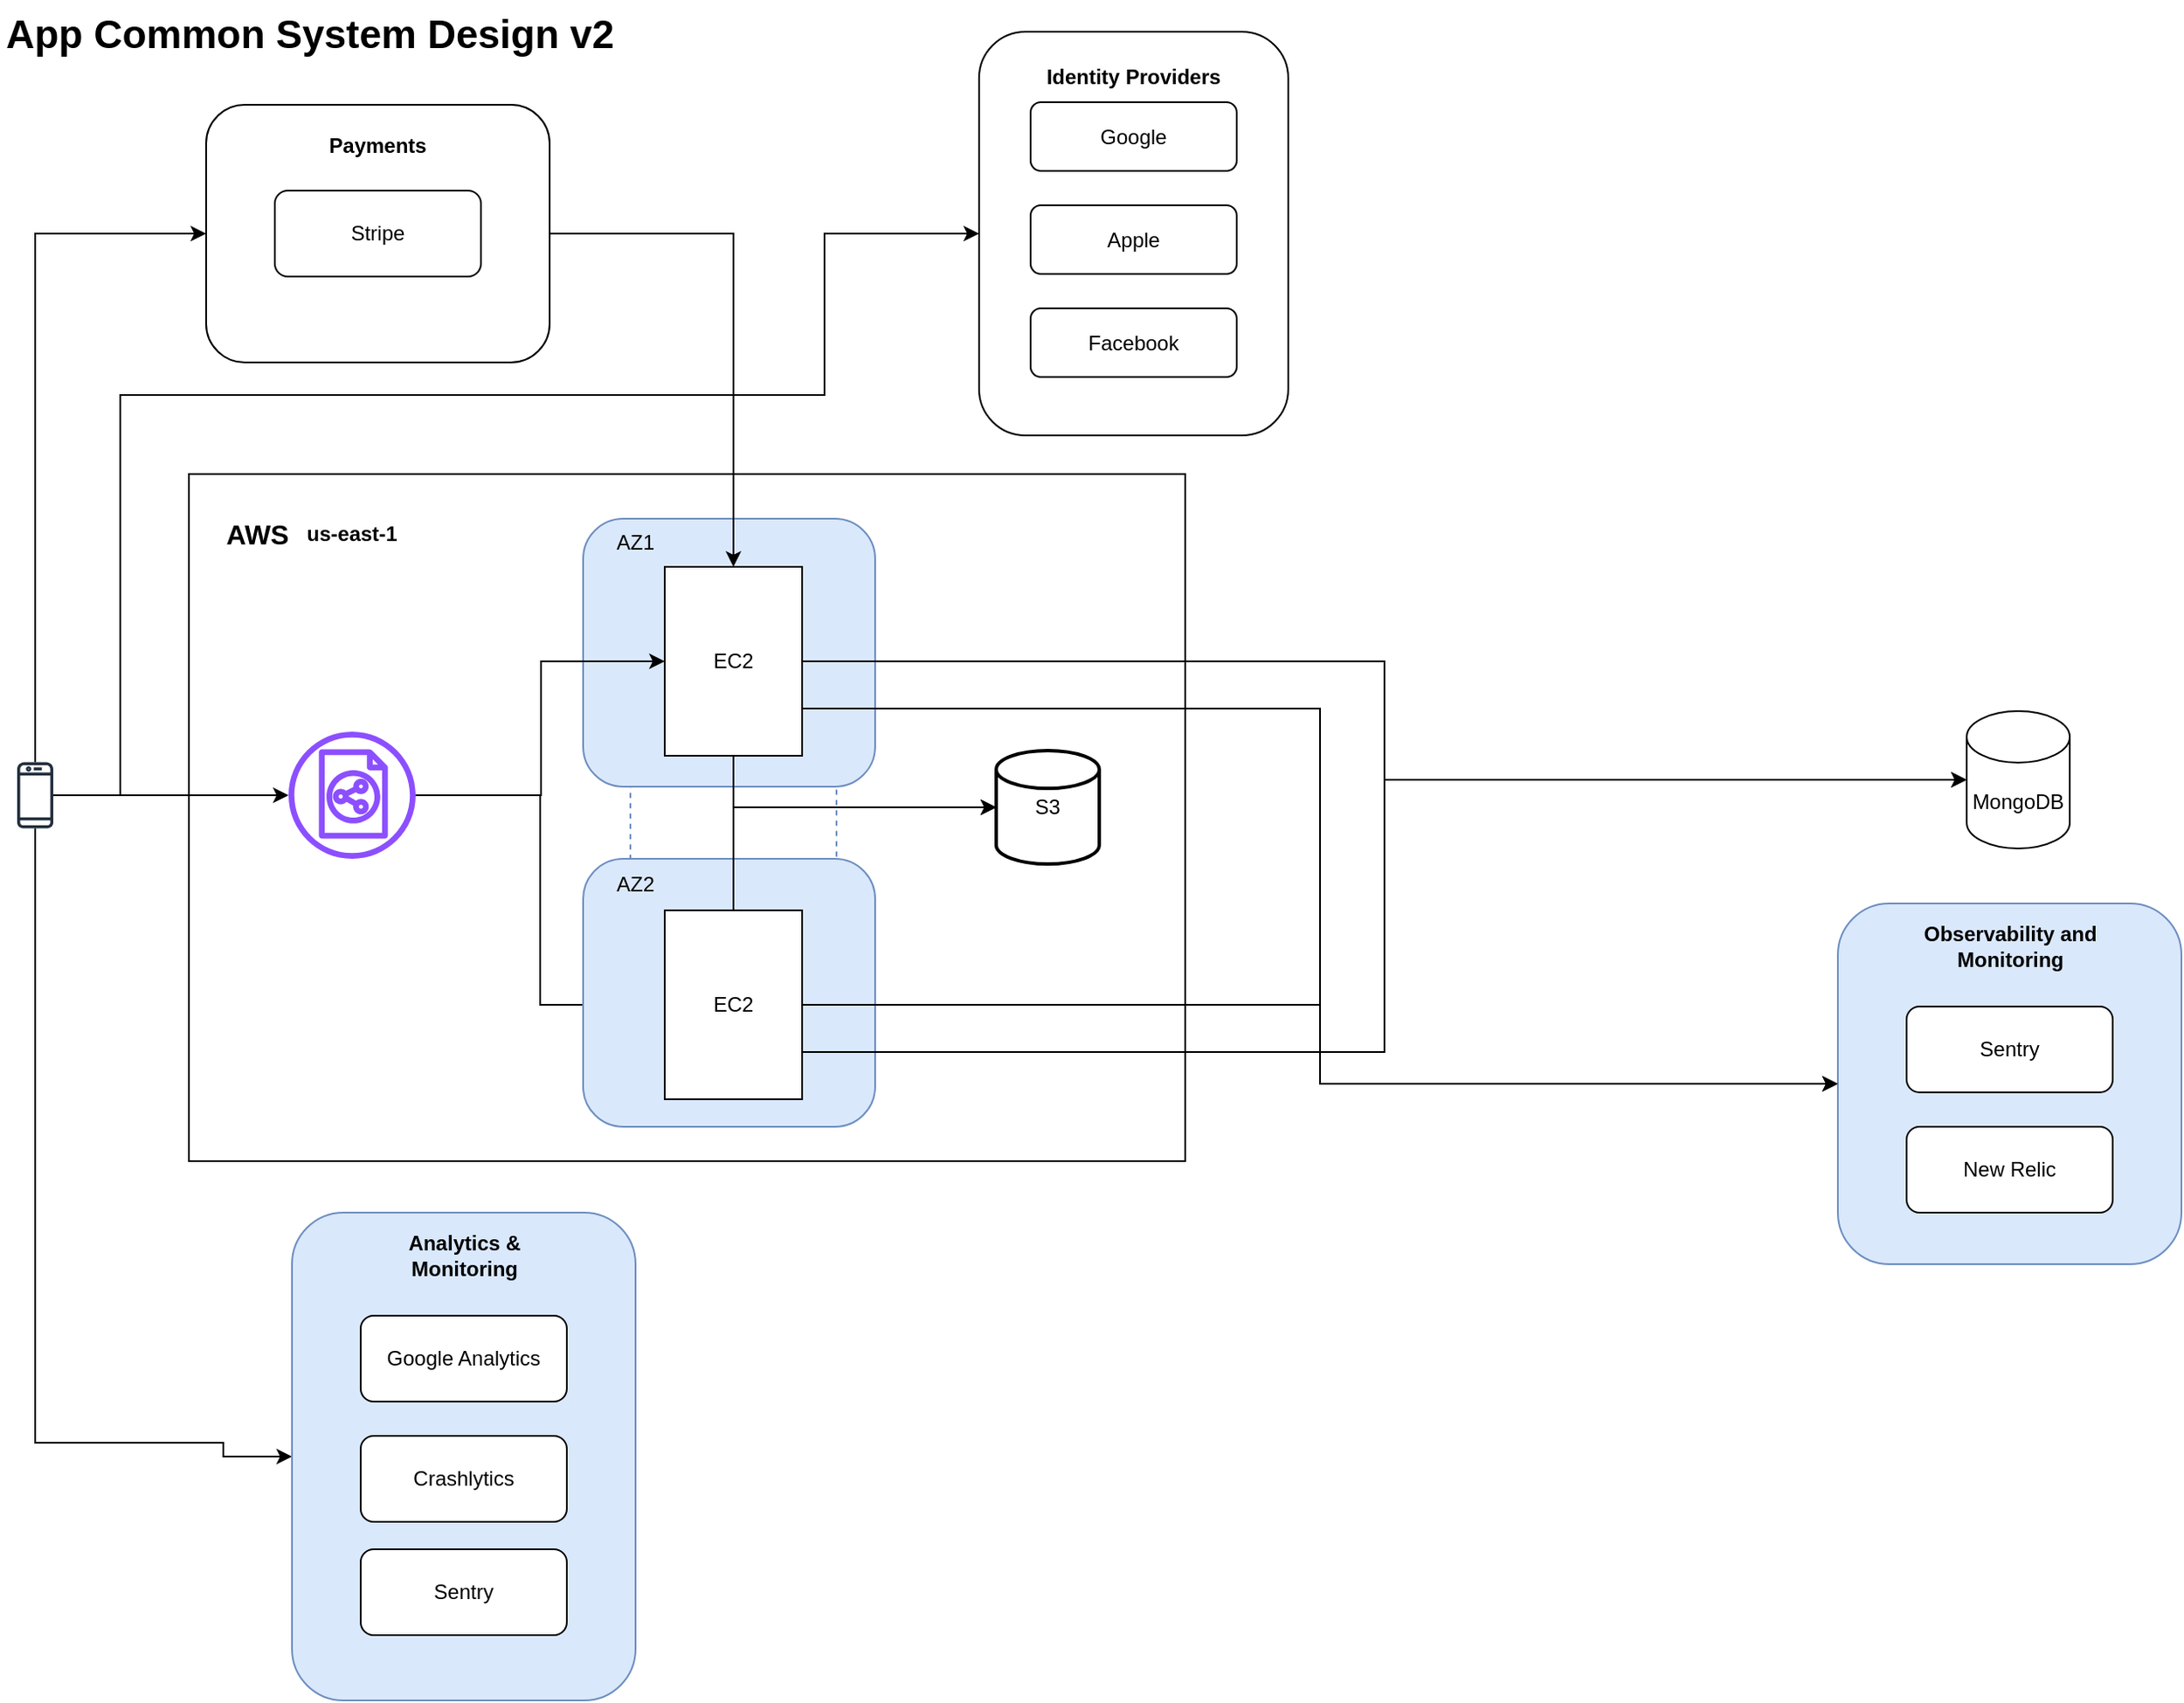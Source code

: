 <mxfile version="26.0.4">
  <diagram name="Page-1" id="Ek29NvvO__h7Cmk7cQ3s">
    <mxGraphModel dx="1242" dy="819" grid="1" gridSize="10" guides="1" tooltips="1" connect="1" arrows="1" fold="1" page="1" pageScale="1" pageWidth="1700" pageHeight="1100" math="0" shadow="0">
      <root>
        <mxCell id="0" />
        <mxCell id="1" parent="0" />
        <mxCell id="0PvjIAnL7gXzpbYRjMVI-5" value="" style="rounded=0;whiteSpace=wrap;html=1;fillColor=none;" parent="1" vertex="1">
          <mxGeometry x="140" y="296" width="580" height="400" as="geometry" />
        </mxCell>
        <mxCell id="0PvjIAnL7gXzpbYRjMVI-43" value="" style="rounded=1;whiteSpace=wrap;html=1;fillColor=none;dashed=1;strokeColor=#6c8ebf;" parent="1" vertex="1">
          <mxGeometry x="397" y="340" width="120" height="330" as="geometry" />
        </mxCell>
        <mxCell id="0PvjIAnL7gXzpbYRjMVI-39" value="" style="rounded=1;whiteSpace=wrap;html=1;fillColor=#dae8fc;strokeColor=#6c8ebf;" parent="1" vertex="1">
          <mxGeometry x="369.5" y="322" width="170" height="156" as="geometry" />
        </mxCell>
        <mxCell id="0PvjIAnL7gXzpbYRjMVI-1" value="" style="rounded=1;whiteSpace=wrap;html=1;fillColor=none;" parent="1" vertex="1">
          <mxGeometry x="600" y="38.5" width="180" height="235" as="geometry" />
        </mxCell>
        <mxCell id="0PvjIAnL7gXzpbYRjMVI-2" style="edgeStyle=orthogonalEdgeStyle;rounded=0;orthogonalLoop=1;jettySize=auto;html=1;" parent="1" source="0PvjIAnL7gXzpbYRjMVI-3" target="0PvjIAnL7gXzpbYRjMVI-11" edge="1">
          <mxGeometry relative="1" as="geometry" />
        </mxCell>
        <mxCell id="0PvjIAnL7gXzpbYRjMVI-3" value="" style="rounded=1;whiteSpace=wrap;html=1;fillColor=none;" parent="1" vertex="1">
          <mxGeometry x="150" y="81" width="200" height="150" as="geometry" />
        </mxCell>
        <mxCell id="0PvjIAnL7gXzpbYRjMVI-6" value="App Common System Design v2" style="text;html=1;align=center;verticalAlign=middle;resizable=0;points=[];autosize=1;strokeColor=none;fillColor=none;fontSize=23;fontStyle=1" parent="1" vertex="1">
          <mxGeometry x="30" y="20" width="360" height="40" as="geometry" />
        </mxCell>
        <mxCell id="0PvjIAnL7gXzpbYRjMVI-7" value="MongoDB" style="shape=cylinder3;whiteSpace=wrap;html=1;boundedLbl=1;backgroundOutline=1;size=15;" parent="1" vertex="1">
          <mxGeometry x="1175" y="434" width="60" height="80" as="geometry" />
        </mxCell>
        <mxCell id="0PvjIAnL7gXzpbYRjMVI-8" style="edgeStyle=orthogonalEdgeStyle;rounded=0;orthogonalLoop=1;jettySize=auto;html=1;exitX=1;exitY=0.5;exitDx=0;exitDy=0;entryX=0;entryY=0.5;entryDx=0;entryDy=0;entryPerimeter=0;" parent="1" source="0PvjIAnL7gXzpbYRjMVI-11" target="0PvjIAnL7gXzpbYRjMVI-7" edge="1">
          <mxGeometry relative="1" as="geometry">
            <mxPoint x="640" y="566" as="targetPoint" />
          </mxGeometry>
        </mxCell>
        <mxCell id="0PvjIAnL7gXzpbYRjMVI-10" style="edgeStyle=orthogonalEdgeStyle;rounded=0;orthogonalLoop=1;jettySize=auto;html=1;exitX=1;exitY=0.75;exitDx=0;exitDy=0;entryX=0;entryY=0.5;entryDx=0;entryDy=0;" parent="1" source="0PvjIAnL7gXzpbYRjMVI-11" target="0PvjIAnL7gXzpbYRjMVI-28" edge="1">
          <mxGeometry relative="1" as="geometry" />
        </mxCell>
        <mxCell id="0PvjIAnL7gXzpbYRjMVI-11" value="EC2" style="rounded=0;whiteSpace=wrap;html=1;" parent="1" vertex="1">
          <mxGeometry x="417" y="350" width="80" height="110" as="geometry" />
        </mxCell>
        <mxCell id="0PvjIAnL7gXzpbYRjMVI-12" style="edgeStyle=orthogonalEdgeStyle;rounded=0;orthogonalLoop=1;jettySize=auto;html=1;entryX=0;entryY=0.5;entryDx=0;entryDy=0;" parent="1" source="0PvjIAnL7gXzpbYRjMVI-14" target="0PvjIAnL7gXzpbYRjMVI-23" edge="1">
          <mxGeometry relative="1" as="geometry">
            <Array as="points">
              <mxPoint x="51" y="860" />
              <mxPoint x="160" y="860" />
              <mxPoint x="160" y="868" />
            </Array>
          </mxGeometry>
        </mxCell>
        <mxCell id="0PvjIAnL7gXzpbYRjMVI-13" style="edgeStyle=orthogonalEdgeStyle;rounded=0;orthogonalLoop=1;jettySize=auto;html=1;entryX=0;entryY=0.5;entryDx=0;entryDy=0;" parent="1" source="0PvjIAnL7gXzpbYRjMVI-14" target="0PvjIAnL7gXzpbYRjMVI-3" edge="1">
          <mxGeometry relative="1" as="geometry">
            <Array as="points">
              <mxPoint x="51" y="156" />
            </Array>
          </mxGeometry>
        </mxCell>
        <mxCell id="a85JuL_XISKAZCpL2kvp-3" style="edgeStyle=orthogonalEdgeStyle;rounded=0;orthogonalLoop=1;jettySize=auto;html=1;entryX=0;entryY=0.5;entryDx=0;entryDy=0;" edge="1" parent="1" source="0PvjIAnL7gXzpbYRjMVI-14" target="0PvjIAnL7gXzpbYRjMVI-1">
          <mxGeometry relative="1" as="geometry">
            <Array as="points">
              <mxPoint x="100" y="483" />
              <mxPoint x="100" y="250" />
              <mxPoint x="510" y="250" />
              <mxPoint x="510" y="156" />
            </Array>
          </mxGeometry>
        </mxCell>
        <mxCell id="0PvjIAnL7gXzpbYRjMVI-14" value="" style="sketch=0;outlineConnect=0;fontColor=#232F3E;gradientColor=none;fillColor=#232F3D;strokeColor=none;dashed=0;verticalLabelPosition=bottom;verticalAlign=top;align=center;html=1;fontSize=12;fontStyle=0;aspect=fixed;pointerEvents=1;shape=mxgraph.aws4.mobile_client;" parent="1" vertex="1">
          <mxGeometry x="40" y="463" width="21.03" height="40" as="geometry" />
        </mxCell>
        <mxCell id="0PvjIAnL7gXzpbYRjMVI-15" style="edgeStyle=orthogonalEdgeStyle;rounded=0;orthogonalLoop=1;jettySize=auto;html=1;" parent="1" source="0PvjIAnL7gXzpbYRjMVI-14" target="0PvjIAnL7gXzpbYRjMVI-35" edge="1">
          <mxGeometry relative="1" as="geometry">
            <mxPoint x="229" y="446" as="sourcePoint" />
          </mxGeometry>
        </mxCell>
        <mxCell id="0PvjIAnL7gXzpbYRjMVI-16" value="S3" style="strokeWidth=2;html=1;shape=mxgraph.flowchart.database;whiteSpace=wrap;" parent="1" vertex="1">
          <mxGeometry x="610" y="457" width="60" height="66" as="geometry" />
        </mxCell>
        <mxCell id="0PvjIAnL7gXzpbYRjMVI-18" value="AWS" style="text;html=1;align=center;verticalAlign=middle;whiteSpace=wrap;rounded=0;fontStyle=1;fontSize=16;" parent="1" vertex="1">
          <mxGeometry x="150" y="316" width="60" height="30" as="geometry" />
        </mxCell>
        <mxCell id="0PvjIAnL7gXzpbYRjMVI-19" value="Google" style="rounded=1;whiteSpace=wrap;html=1;" parent="1" vertex="1">
          <mxGeometry x="630" y="79.5" width="120" height="40" as="geometry" />
        </mxCell>
        <mxCell id="0PvjIAnL7gXzpbYRjMVI-20" value="Apple" style="rounded=1;whiteSpace=wrap;html=1;" parent="1" vertex="1">
          <mxGeometry x="630" y="139.5" width="120" height="40" as="geometry" />
        </mxCell>
        <mxCell id="0PvjIAnL7gXzpbYRjMVI-21" value="Facebook" style="rounded=1;whiteSpace=wrap;html=1;" parent="1" vertex="1">
          <mxGeometry x="630" y="199.5" width="120" height="40" as="geometry" />
        </mxCell>
        <mxCell id="0PvjIAnL7gXzpbYRjMVI-22" value="Identity Providers" style="text;html=1;align=center;verticalAlign=middle;whiteSpace=wrap;rounded=0;fontStyle=1" parent="1" vertex="1">
          <mxGeometry x="630" y="49.5" width="120" height="30" as="geometry" />
        </mxCell>
        <mxCell id="0PvjIAnL7gXzpbYRjMVI-23" value="" style="rounded=1;whiteSpace=wrap;html=1;fillColor=#dae8fc;strokeColor=#6c8ebf;" parent="1" vertex="1">
          <mxGeometry x="200" y="726" width="200" height="284" as="geometry" />
        </mxCell>
        <mxCell id="0PvjIAnL7gXzpbYRjMVI-24" value="Google Analytics" style="rounded=1;whiteSpace=wrap;html=1;" parent="1" vertex="1">
          <mxGeometry x="240" y="786" width="120" height="50" as="geometry" />
        </mxCell>
        <mxCell id="0PvjIAnL7gXzpbYRjMVI-25" value="Crashlytics" style="rounded=1;whiteSpace=wrap;html=1;" parent="1" vertex="1">
          <mxGeometry x="240" y="856" width="120" height="50" as="geometry" />
        </mxCell>
        <mxCell id="0PvjIAnL7gXzpbYRjMVI-26" value="Analytics &amp;amp; Monitoring" style="text;html=1;align=center;verticalAlign=middle;whiteSpace=wrap;rounded=0;fontStyle=1" parent="1" vertex="1">
          <mxGeometry x="235.5" y="736" width="129" height="30" as="geometry" />
        </mxCell>
        <mxCell id="0PvjIAnL7gXzpbYRjMVI-27" value="us-east-1" style="text;html=1;align=center;verticalAlign=middle;whiteSpace=wrap;rounded=0;fontStyle=1" parent="1" vertex="1">
          <mxGeometry x="205" y="316" width="60" height="30" as="geometry" />
        </mxCell>
        <mxCell id="0PvjIAnL7gXzpbYRjMVI-28" value="" style="rounded=1;whiteSpace=wrap;html=1;fillColor=#dae8fc;strokeColor=#6c8ebf;" parent="1" vertex="1">
          <mxGeometry x="1100" y="546" width="200" height="210" as="geometry" />
        </mxCell>
        <mxCell id="0PvjIAnL7gXzpbYRjMVI-29" value="Sentry" style="rounded=1;whiteSpace=wrap;html=1;" parent="1" vertex="1">
          <mxGeometry x="1140" y="606" width="120" height="50" as="geometry" />
        </mxCell>
        <mxCell id="0PvjIAnL7gXzpbYRjMVI-30" value="New Relic" style="rounded=1;whiteSpace=wrap;html=1;" parent="1" vertex="1">
          <mxGeometry x="1140" y="676" width="120" height="50" as="geometry" />
        </mxCell>
        <mxCell id="0PvjIAnL7gXzpbYRjMVI-31" value="Observability and Monitoring" style="text;html=1;align=center;verticalAlign=middle;whiteSpace=wrap;rounded=0;fontStyle=1" parent="1" vertex="1">
          <mxGeometry x="1135.5" y="556" width="129" height="30" as="geometry" />
        </mxCell>
        <mxCell id="0PvjIAnL7gXzpbYRjMVI-32" value="Stripe" style="rounded=1;whiteSpace=wrap;html=1;" parent="1" vertex="1">
          <mxGeometry x="190" y="131" width="120" height="50" as="geometry" />
        </mxCell>
        <mxCell id="0PvjIAnL7gXzpbYRjMVI-33" value="Payments" style="text;html=1;align=center;verticalAlign=middle;whiteSpace=wrap;rounded=0;fontStyle=1" parent="1" vertex="1">
          <mxGeometry x="220" y="90" width="60" height="30" as="geometry" />
        </mxCell>
        <mxCell id="0PvjIAnL7gXzpbYRjMVI-34" value="AZ1" style="text;html=1;align=center;verticalAlign=middle;whiteSpace=wrap;rounded=0;" parent="1" vertex="1">
          <mxGeometry x="369.5" y="321" width="60" height="30" as="geometry" />
        </mxCell>
        <mxCell id="0PvjIAnL7gXzpbYRjMVI-40" style="edgeStyle=orthogonalEdgeStyle;rounded=0;orthogonalLoop=1;jettySize=auto;html=1;" parent="1" source="0PvjIAnL7gXzpbYRjMVI-35" target="0PvjIAnL7gXzpbYRjMVI-11" edge="1">
          <mxGeometry relative="1" as="geometry">
            <mxPoint x="272" y="446" as="sourcePoint" />
            <Array as="points">
              <mxPoint x="345" y="483" />
              <mxPoint x="345" y="405" />
            </Array>
          </mxGeometry>
        </mxCell>
        <mxCell id="0PvjIAnL7gXzpbYRjMVI-41" style="edgeStyle=orthogonalEdgeStyle;rounded=0;orthogonalLoop=1;jettySize=auto;html=1;entryX=0;entryY=0.5;entryDx=0;entryDy=0;" parent="1" source="0PvjIAnL7gXzpbYRjMVI-35" target="0PvjIAnL7gXzpbYRjMVI-37" edge="1">
          <mxGeometry relative="1" as="geometry" />
        </mxCell>
        <mxCell id="0PvjIAnL7gXzpbYRjMVI-35" value="" style="sketch=0;outlineConnect=0;fontColor=#232F3E;gradientColor=none;fillColor=#8C4FFF;strokeColor=none;dashed=0;verticalLabelPosition=bottom;verticalAlign=top;align=center;html=1;fontSize=12;fontStyle=0;aspect=fixed;pointerEvents=1;shape=mxgraph.aws4.classic_load_balancer;" parent="1" vertex="1">
          <mxGeometry x="198" y="446" width="74" height="74" as="geometry" />
        </mxCell>
        <mxCell id="0PvjIAnL7gXzpbYRjMVI-36" value="" style="rounded=1;whiteSpace=wrap;html=1;fillColor=#dae8fc;strokeColor=#6c8ebf;" parent="1" vertex="1">
          <mxGeometry x="369.5" y="520" width="170" height="156" as="geometry" />
        </mxCell>
        <mxCell id="0PvjIAnL7gXzpbYRjMVI-46" style="edgeStyle=orthogonalEdgeStyle;rounded=0;orthogonalLoop=1;jettySize=auto;html=1;exitX=1;exitY=0.5;exitDx=0;exitDy=0;entryX=0;entryY=0.5;entryDx=0;entryDy=0;" parent="1" source="0PvjIAnL7gXzpbYRjMVI-37" target="0PvjIAnL7gXzpbYRjMVI-28" edge="1">
          <mxGeometry relative="1" as="geometry" />
        </mxCell>
        <mxCell id="0PvjIAnL7gXzpbYRjMVI-37" value="EC2" style="rounded=0;whiteSpace=wrap;html=1;" parent="1" vertex="1">
          <mxGeometry x="417" y="550" width="80" height="110" as="geometry" />
        </mxCell>
        <mxCell id="0PvjIAnL7gXzpbYRjMVI-38" value="AZ2" style="text;html=1;align=center;verticalAlign=middle;whiteSpace=wrap;rounded=0;" parent="1" vertex="1">
          <mxGeometry x="369.5" y="520" width="60" height="30" as="geometry" />
        </mxCell>
        <mxCell id="0PvjIAnL7gXzpbYRjMVI-47" style="edgeStyle=orthogonalEdgeStyle;rounded=0;orthogonalLoop=1;jettySize=auto;html=1;exitX=1;exitY=0.75;exitDx=0;exitDy=0;entryX=0;entryY=0.5;entryDx=0;entryDy=0;entryPerimeter=0;" parent="1" source="0PvjIAnL7gXzpbYRjMVI-37" target="0PvjIAnL7gXzpbYRjMVI-7" edge="1">
          <mxGeometry relative="1" as="geometry" />
        </mxCell>
        <mxCell id="0PvjIAnL7gXzpbYRjMVI-49" style="edgeStyle=orthogonalEdgeStyle;rounded=0;orthogonalLoop=1;jettySize=auto;html=1;exitX=0.5;exitY=0;exitDx=0;exitDy=0;entryX=0;entryY=0.5;entryDx=0;entryDy=0;entryPerimeter=0;" parent="1" source="0PvjIAnL7gXzpbYRjMVI-37" target="0PvjIAnL7gXzpbYRjMVI-16" edge="1">
          <mxGeometry relative="1" as="geometry" />
        </mxCell>
        <mxCell id="0PvjIAnL7gXzpbYRjMVI-50" style="edgeStyle=orthogonalEdgeStyle;rounded=0;orthogonalLoop=1;jettySize=auto;html=1;exitX=0.5;exitY=1;exitDx=0;exitDy=0;entryX=0;entryY=0.5;entryDx=0;entryDy=0;entryPerimeter=0;" parent="1" source="0PvjIAnL7gXzpbYRjMVI-11" target="0PvjIAnL7gXzpbYRjMVI-16" edge="1">
          <mxGeometry relative="1" as="geometry" />
        </mxCell>
        <mxCell id="a85JuL_XISKAZCpL2kvp-1" value="Sentry" style="rounded=1;whiteSpace=wrap;html=1;" vertex="1" parent="1">
          <mxGeometry x="240" y="922" width="120" height="50" as="geometry" />
        </mxCell>
      </root>
    </mxGraphModel>
  </diagram>
</mxfile>
